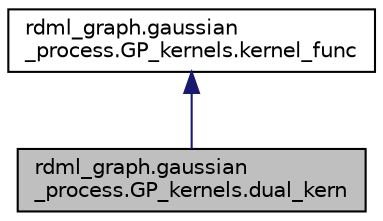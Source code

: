 digraph "rdml_graph.gaussian_process.GP_kernels.dual_kern"
{
 // LATEX_PDF_SIZE
  edge [fontname="Helvetica",fontsize="10",labelfontname="Helvetica",labelfontsize="10"];
  node [fontname="Helvetica",fontsize="10",shape=record];
  Node1 [label="rdml_graph.gaussian\l_process.GP_kernels.dual_kern",height=0.2,width=0.4,color="black", fillcolor="grey75", style="filled", fontcolor="black",tooltip="kernel function class to handle adding or multiplying kernel functions together."];
  Node2 -> Node1 [dir="back",color="midnightblue",fontsize="10",style="solid",fontname="Helvetica"];
  Node2 [label="rdml_graph.gaussian\l_process.GP_kernels.kernel_func",height=0.2,width=0.4,color="black", fillcolor="white", style="filled",URL="$classrdml__graph_1_1gaussian__process_1_1GP__kernels_1_1kernel__func.html",tooltip="Base kernel function class."];
}
